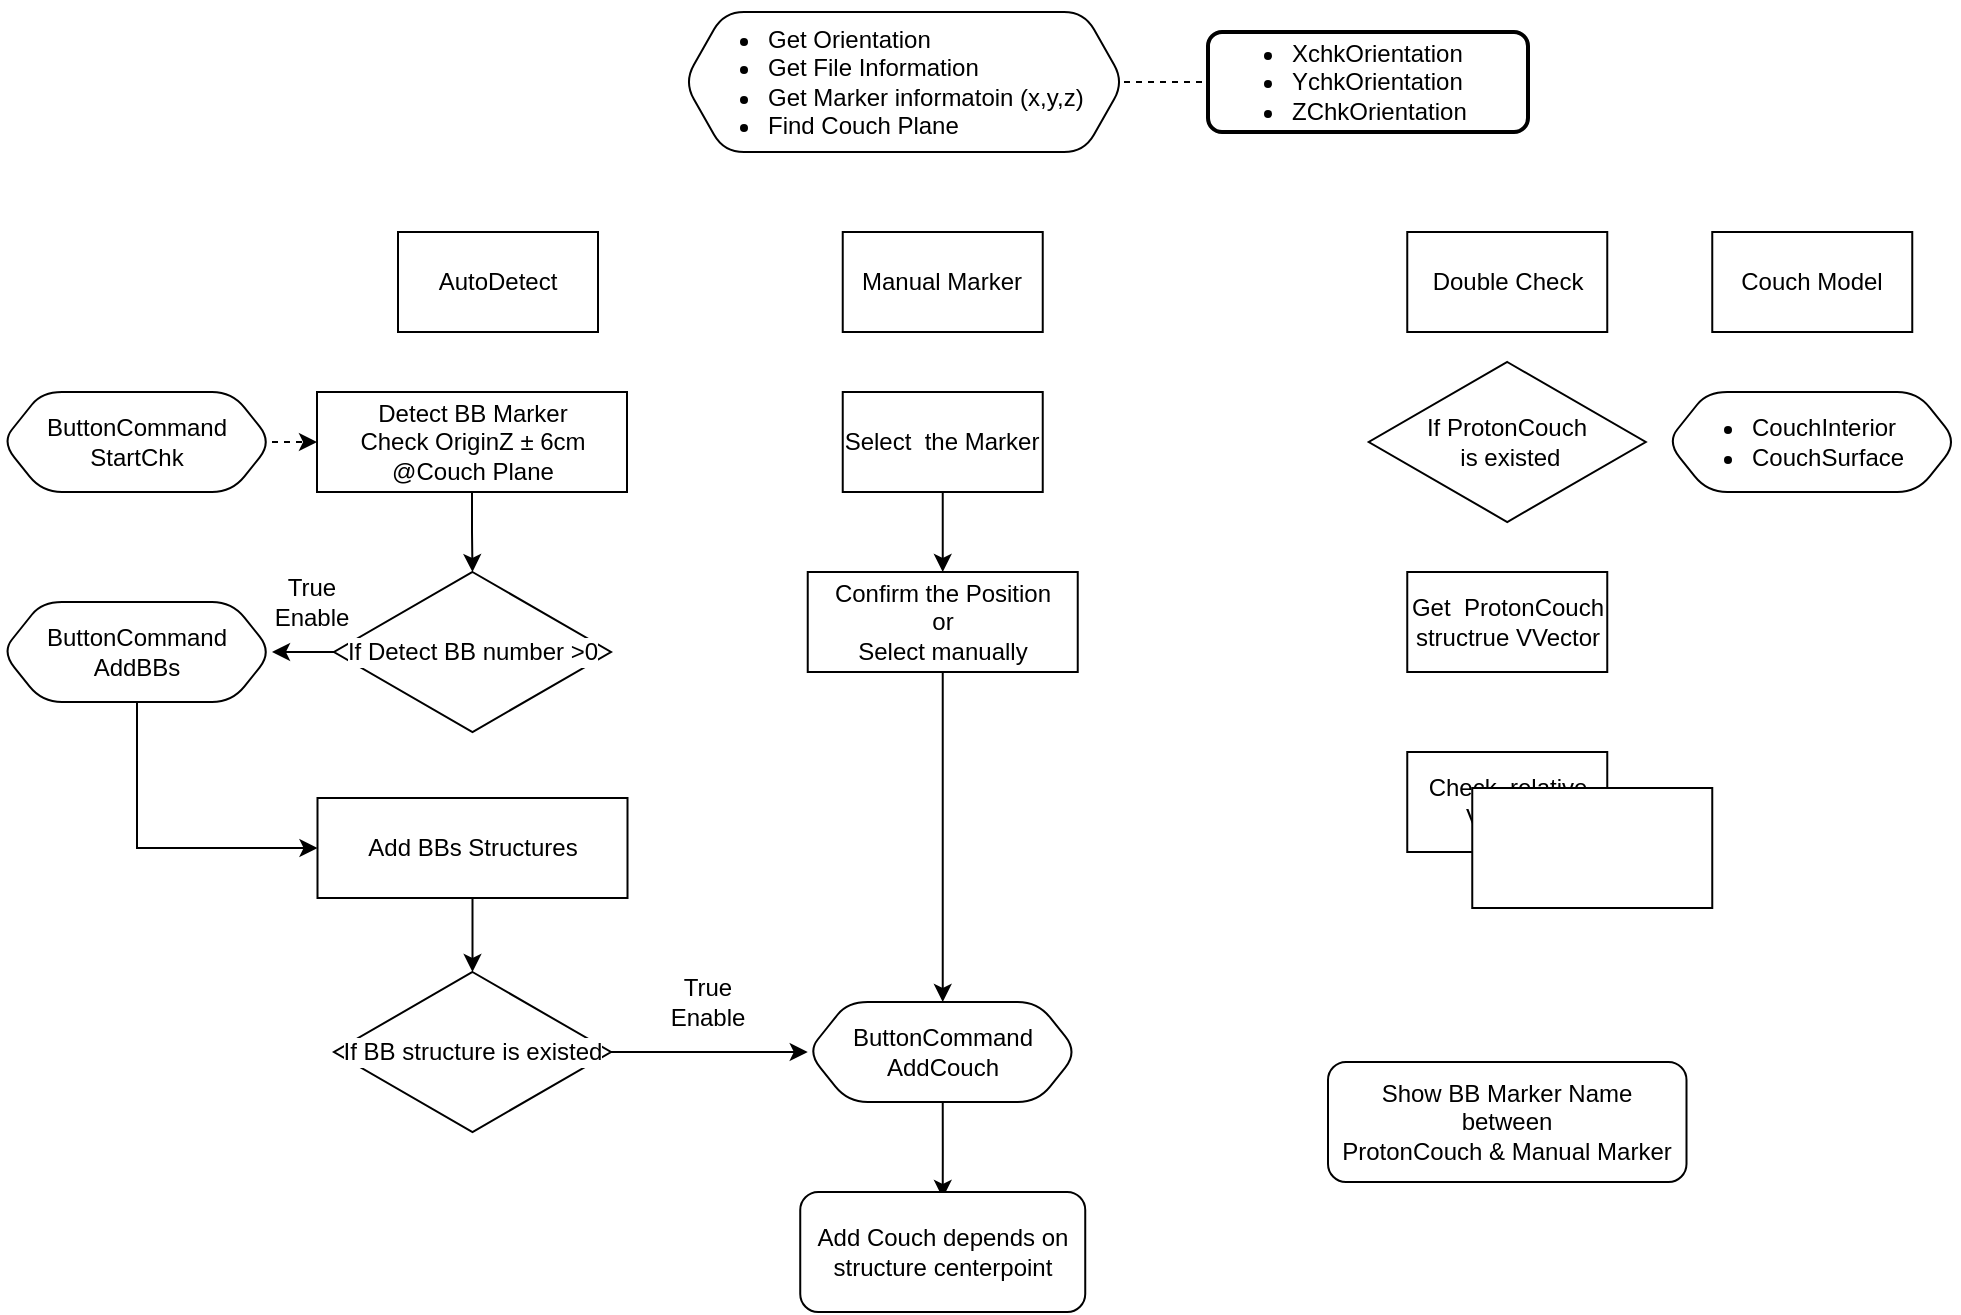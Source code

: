 <mxfile version="21.3.6" type="github">
  <diagram name="第 1 页" id="3PoZT99JLvgC_yYh0iIf">
    <mxGraphModel dx="593" dy="628" grid="1" gridSize="10" guides="1" tooltips="1" connect="1" arrows="1" fold="1" page="1" pageScale="1" pageWidth="1169" pageHeight="827" math="0" shadow="0">
      <root>
        <mxCell id="0" />
        <mxCell id="1" parent="0" />
        <mxCell id="L71xMRWu8lyQpmZ8tHU4-3" style="edgeStyle=orthogonalEdgeStyle;rounded=0;orthogonalLoop=1;jettySize=auto;html=1;exitX=1;exitY=0.5;exitDx=0;exitDy=0;endArrow=none;endFill=0;dashed=1;" parent="1" source="UUtNP9MRQaCTh92hcmn--1" edge="1">
          <mxGeometry relative="1" as="geometry">
            <mxPoint x="610" y="105" as="targetPoint" />
          </mxGeometry>
        </mxCell>
        <mxCell id="UUtNP9MRQaCTh92hcmn--1" value="&lt;ul&gt;&lt;li&gt;Get Orientation&lt;/li&gt;&lt;li style=&quot;border-color: var(--border-color);&quot;&gt;Get File Information&lt;/li&gt;&lt;li style=&quot;border-color: var(--border-color);&quot;&gt;Get Marker informatoin (x,y,z)&lt;/li&gt;&lt;li&gt;Find Couch Plane&lt;/li&gt;&lt;/ul&gt;" style="shape=hexagon;perimeter=hexagonPerimeter2;whiteSpace=wrap;html=1;fixedSize=1;rounded=1;align=left;" parent="1" vertex="1">
          <mxGeometry x="348" y="70" width="220" height="70" as="geometry" />
        </mxCell>
        <mxCell id="UUtNP9MRQaCTh92hcmn--2" value="AutoDetect" style="rounded=0;whiteSpace=wrap;html=1;" parent="1" vertex="1">
          <mxGeometry x="205" y="180" width="100" height="50" as="geometry" />
        </mxCell>
        <mxCell id="UUtNP9MRQaCTh92hcmn--3" value="Manual Marker" style="rounded=0;whiteSpace=wrap;html=1;" parent="1" vertex="1">
          <mxGeometry x="427.37" y="180" width="100" height="50" as="geometry" />
        </mxCell>
        <mxCell id="UUtNP9MRQaCTh92hcmn--4" value="Double Check" style="rounded=0;whiteSpace=wrap;html=1;" parent="1" vertex="1">
          <mxGeometry x="709.63" y="180" width="100" height="50" as="geometry" />
        </mxCell>
        <mxCell id="UUtNP9MRQaCTh92hcmn--5" value="Couch Model" style="rounded=0;whiteSpace=wrap;html=1;" parent="1" vertex="1">
          <mxGeometry x="862.13" y="180" width="100" height="50" as="geometry" />
        </mxCell>
        <mxCell id="UUtNP9MRQaCTh92hcmn--6" value="&lt;ul&gt;&lt;li&gt;CouchInterior&lt;/li&gt;&lt;li&gt;CouchSurface&lt;/li&gt;&lt;/ul&gt;" style="shape=hexagon;perimeter=hexagonPerimeter2;whiteSpace=wrap;html=1;fixedSize=1;rounded=1;align=left;" parent="1" vertex="1">
          <mxGeometry x="839.63" y="260" width="145" height="50" as="geometry" />
        </mxCell>
        <mxCell id="L71xMRWu8lyQpmZ8tHU4-6" style="edgeStyle=orthogonalEdgeStyle;rounded=0;orthogonalLoop=1;jettySize=auto;html=1;exitX=1;exitY=0.5;exitDx=0;exitDy=0;entryX=0;entryY=0.5;entryDx=0;entryDy=0;dashed=1;" parent="1" source="L71xMRWu8lyQpmZ8tHU4-1" target="L71xMRWu8lyQpmZ8tHU4-5" edge="1">
          <mxGeometry relative="1" as="geometry" />
        </mxCell>
        <mxCell id="L71xMRWu8lyQpmZ8tHU4-1" value="ButtonCommand&lt;br&gt;StartChk" style="shape=hexagon;perimeter=hexagonPerimeter2;whiteSpace=wrap;html=1;fixedSize=1;rounded=1;align=center;" parent="1" vertex="1">
          <mxGeometry x="7" y="260" width="135" height="50" as="geometry" />
        </mxCell>
        <mxCell id="L71xMRWu8lyQpmZ8tHU4-4" value="&lt;ul&gt;&lt;li&gt;XchkOrientation&lt;/li&gt;&lt;li&gt;YchkOrientation&lt;/li&gt;&lt;li&gt;ZChkOrientation&lt;/li&gt;&lt;/ul&gt;" style="rounded=1;whiteSpace=wrap;html=1;absoluteArcSize=1;arcSize=14;strokeWidth=2;align=left;" parent="1" vertex="1">
          <mxGeometry x="610" y="80" width="160" height="50" as="geometry" />
        </mxCell>
        <mxCell id="L71xMRWu8lyQpmZ8tHU4-14" style="edgeStyle=orthogonalEdgeStyle;rounded=0;orthogonalLoop=1;jettySize=auto;html=1;exitX=0.5;exitY=1;exitDx=0;exitDy=0;entryX=0.5;entryY=0;entryDx=0;entryDy=0;entryPerimeter=0;" parent="1" source="L71xMRWu8lyQpmZ8tHU4-5" target="L71xMRWu8lyQpmZ8tHU4-8" edge="1">
          <mxGeometry relative="1" as="geometry" />
        </mxCell>
        <mxCell id="L71xMRWu8lyQpmZ8tHU4-5" value="Detect BB Marker&lt;br&gt;Check OriginZ&amp;nbsp;± 6cm &lt;br&gt;@Couch Plane" style="rounded=0;whiteSpace=wrap;html=1;" parent="1" vertex="1">
          <mxGeometry x="164.5" y="260" width="155" height="50" as="geometry" />
        </mxCell>
        <mxCell id="L71xMRWu8lyQpmZ8tHU4-28" style="edgeStyle=orthogonalEdgeStyle;rounded=0;orthogonalLoop=1;jettySize=auto;html=1;exitX=0.5;exitY=1;exitDx=0;exitDy=0;entryX=0.5;entryY=0;entryDx=0;entryDy=0;entryPerimeter=0;" parent="1" source="L71xMRWu8lyQpmZ8tHU4-7" target="L71xMRWu8lyQpmZ8tHU4-23" edge="1">
          <mxGeometry relative="1" as="geometry" />
        </mxCell>
        <mxCell id="L71xMRWu8lyQpmZ8tHU4-7" value="Add BBs Structures" style="rounded=0;whiteSpace=wrap;html=1;" parent="1" vertex="1">
          <mxGeometry x="164.75" y="463" width="155" height="50" as="geometry" />
        </mxCell>
        <mxCell id="L71xMRWu8lyQpmZ8tHU4-10" style="edgeStyle=orthogonalEdgeStyle;rounded=0;orthogonalLoop=1;jettySize=auto;html=1;exitX=0;exitY=0.5;exitDx=0;exitDy=0;exitPerimeter=0;entryX=1;entryY=0.5;entryDx=0;entryDy=0;" parent="1" source="L71xMRWu8lyQpmZ8tHU4-8" target="L71xMRWu8lyQpmZ8tHU4-9" edge="1">
          <mxGeometry relative="1" as="geometry" />
        </mxCell>
        <mxCell id="L71xMRWu8lyQpmZ8tHU4-8" value="If Detect BB number &amp;gt;0" style="strokeWidth=1;html=1;shape=mxgraph.flowchart.decision;whiteSpace=wrap;labelBackgroundColor=#FFFFFF;" parent="1" vertex="1">
          <mxGeometry x="173" y="350" width="138.5" height="80" as="geometry" />
        </mxCell>
        <mxCell id="L71xMRWu8lyQpmZ8tHU4-17" style="edgeStyle=orthogonalEdgeStyle;rounded=0;orthogonalLoop=1;jettySize=auto;html=1;exitX=0.5;exitY=1;exitDx=0;exitDy=0;entryX=0;entryY=0.5;entryDx=0;entryDy=0;" parent="1" source="L71xMRWu8lyQpmZ8tHU4-9" target="L71xMRWu8lyQpmZ8tHU4-7" edge="1">
          <mxGeometry relative="1" as="geometry" />
        </mxCell>
        <mxCell id="L71xMRWu8lyQpmZ8tHU4-9" value="ButtonCommand&lt;br&gt;AddBBs" style="shape=hexagon;perimeter=hexagonPerimeter2;whiteSpace=wrap;html=1;fixedSize=1;rounded=1;align=center;" parent="1" vertex="1">
          <mxGeometry x="7" y="365" width="135" height="50" as="geometry" />
        </mxCell>
        <mxCell id="L71xMRWu8lyQpmZ8tHU4-12" value="True&lt;br&gt;Enable" style="text;html=1;strokeColor=none;fillColor=none;align=center;verticalAlign=middle;whiteSpace=wrap;rounded=0;" parent="1" vertex="1">
          <mxGeometry x="132" y="350" width="60" height="30" as="geometry" />
        </mxCell>
        <mxCell id="L71xMRWu8lyQpmZ8tHU4-22" style="edgeStyle=orthogonalEdgeStyle;rounded=0;orthogonalLoop=1;jettySize=auto;html=1;exitX=1;exitY=0.5;exitDx=0;exitDy=0;exitPerimeter=0;entryX=0;entryY=0.5;entryDx=0;entryDy=0;" parent="1" source="L71xMRWu8lyQpmZ8tHU4-23" target="L71xMRWu8lyQpmZ8tHU4-25" edge="1">
          <mxGeometry relative="1" as="geometry">
            <mxPoint x="324.547" y="590.059" as="targetPoint" />
          </mxGeometry>
        </mxCell>
        <mxCell id="L71xMRWu8lyQpmZ8tHU4-23" value="If BB structure is existed" style="strokeWidth=1;html=1;shape=mxgraph.flowchart.decision;whiteSpace=wrap;labelBackgroundColor=#FFFFFF;" parent="1" vertex="1">
          <mxGeometry x="173" y="550" width="138.5" height="80" as="geometry" />
        </mxCell>
        <mxCell id="L71xMRWu8lyQpmZ8tHU4-24" style="edgeStyle=orthogonalEdgeStyle;rounded=0;orthogonalLoop=1;jettySize=auto;html=1;exitX=0.5;exitY=1;exitDx=0;exitDy=0;entryX=0.5;entryY=0;entryDx=0;entryDy=0;" parent="1" source="L71xMRWu8lyQpmZ8tHU4-25" edge="1">
          <mxGeometry relative="1" as="geometry">
            <mxPoint x="477.37" y="663" as="targetPoint" />
          </mxGeometry>
        </mxCell>
        <mxCell id="L71xMRWu8lyQpmZ8tHU4-25" value="ButtonCommand&lt;br&gt;AddCouch" style="shape=hexagon;perimeter=hexagonPerimeter2;whiteSpace=wrap;html=1;fixedSize=1;rounded=1;align=center;" parent="1" vertex="1">
          <mxGeometry x="409.87" y="565" width="135" height="50" as="geometry" />
        </mxCell>
        <mxCell id="L71xMRWu8lyQpmZ8tHU4-27" value="True&lt;br&gt;Enable" style="text;html=1;strokeColor=none;fillColor=none;align=center;verticalAlign=middle;whiteSpace=wrap;rounded=0;" parent="1" vertex="1">
          <mxGeometry x="330" y="550" width="60" height="30" as="geometry" />
        </mxCell>
        <mxCell id="DlJTijxT4euHkg5b0cn0-4" style="edgeStyle=orthogonalEdgeStyle;rounded=0;orthogonalLoop=1;jettySize=auto;html=1;exitX=0.5;exitY=1;exitDx=0;exitDy=0;" edge="1" parent="1" source="DlJTijxT4euHkg5b0cn0-2" target="DlJTijxT4euHkg5b0cn0-3">
          <mxGeometry relative="1" as="geometry" />
        </mxCell>
        <mxCell id="DlJTijxT4euHkg5b0cn0-2" value="Select&amp;nbsp; the Marker" style="rounded=0;whiteSpace=wrap;html=1;" vertex="1" parent="1">
          <mxGeometry x="427.37" y="260" width="100" height="50" as="geometry" />
        </mxCell>
        <mxCell id="DlJTijxT4euHkg5b0cn0-6" style="edgeStyle=orthogonalEdgeStyle;rounded=0;orthogonalLoop=1;jettySize=auto;html=1;exitX=0.5;exitY=1;exitDx=0;exitDy=0;" edge="1" parent="1" source="DlJTijxT4euHkg5b0cn0-3" target="L71xMRWu8lyQpmZ8tHU4-25">
          <mxGeometry relative="1" as="geometry" />
        </mxCell>
        <mxCell id="DlJTijxT4euHkg5b0cn0-3" value="Confirm the Position &lt;br&gt;or &lt;br&gt;Select manually" style="rounded=0;whiteSpace=wrap;html=1;" vertex="1" parent="1">
          <mxGeometry x="409.87" y="350" width="135" height="50" as="geometry" />
        </mxCell>
        <mxCell id="DlJTijxT4euHkg5b0cn0-8" value="Get&amp;nbsp; ProtonCouch structrue VVector" style="rounded=0;whiteSpace=wrap;html=1;" vertex="1" parent="1">
          <mxGeometry x="709.63" y="350" width="100" height="50" as="geometry" />
        </mxCell>
        <mxCell id="DlJTijxT4euHkg5b0cn0-9" value="If ProtonCouch&lt;br&gt;&amp;nbsp;is existed" style="strokeWidth=1;html=1;shape=mxgraph.flowchart.decision;whiteSpace=wrap;labelBackgroundColor=#FFFFFF;" vertex="1" parent="1">
          <mxGeometry x="690.38" y="245" width="138.5" height="80" as="geometry" />
        </mxCell>
        <mxCell id="DlJTijxT4euHkg5b0cn0-10" value="Check&amp;nbsp; relative VVector" style="rounded=0;whiteSpace=wrap;html=1;" vertex="1" parent="1">
          <mxGeometry x="709.63" y="440" width="100" height="50" as="geometry" />
        </mxCell>
        <mxCell id="DlJTijxT4euHkg5b0cn0-11" value="Add Couch depends on&lt;br style=&quot;border-color: var(--border-color);&quot;&gt;structure centerpoint" style="rounded=1;whiteSpace=wrap;html=1;" vertex="1" parent="1">
          <mxGeometry x="406.12" y="660" width="142.5" height="60" as="geometry" />
        </mxCell>
        <mxCell id="DlJTijxT4euHkg5b0cn0-12" value="Show BB Marker Name&lt;br&gt;between&lt;br&gt;ProtonCouch &amp;amp; Manual Marker" style="rounded=1;whiteSpace=wrap;html=1;" vertex="1" parent="1">
          <mxGeometry x="670" y="595" width="179.25" height="60" as="geometry" />
        </mxCell>
        <mxCell id="DlJTijxT4euHkg5b0cn0-141" value="" style="rounded=0;whiteSpace=wrap;html=1;" vertex="1" parent="1">
          <mxGeometry x="742.13" y="458" width="120" height="60" as="geometry" />
        </mxCell>
      </root>
    </mxGraphModel>
  </diagram>
</mxfile>
